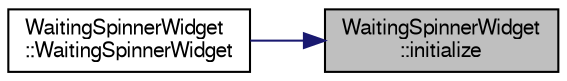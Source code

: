 digraph "WaitingSpinnerWidget::initialize"
{
 // LATEX_PDF_SIZE
  edge [fontname="FreeSans",fontsize="10",labelfontname="FreeSans",labelfontsize="10"];
  node [fontname="FreeSans",fontsize="10",shape=record];
  rankdir="RL";
  Node28 [label="WaitingSpinnerWidget\l::initialize",height=0.2,width=0.4,color="black", fillcolor="grey75", style="filled", fontcolor="black",tooltip=" "];
  Node28 -> Node29 [dir="back",color="midnightblue",fontsize="10",style="solid",fontname="FreeSans"];
  Node29 [label="WaitingSpinnerWidget\l::WaitingSpinnerWidget",height=0.2,width=0.4,color="black", fillcolor="white", style="filled",URL="$class_waiting_spinner_widget.html#a5207a447314b9b3505177fec483f5608",tooltip=" "];
}
